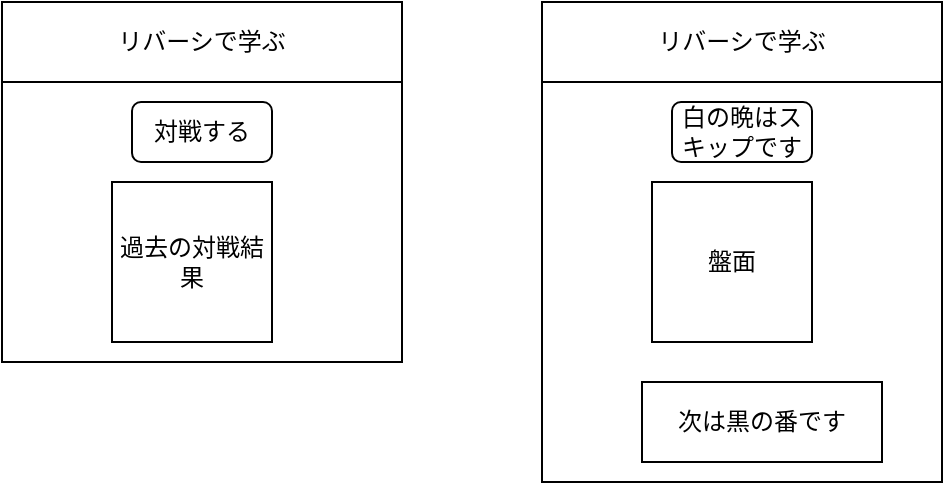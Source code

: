 <mxfile>
    <diagram id="WCPUqrGfc1Wk92YMNqbC" name="Page-1">
        <mxGraphModel dx="520" dy="805" grid="1" gridSize="10" guides="1" tooltips="1" connect="1" arrows="1" fold="1" page="1" pageScale="1" pageWidth="827" pageHeight="1169" math="0" shadow="0">
            <root>
                <mxCell id="0"/>
                <mxCell id="1" parent="0"/>
                <mxCell id="3" value="" style="rounded=0;whiteSpace=wrap;html=1;" vertex="1" parent="1">
                    <mxGeometry x="120" y="180" width="200" height="180" as="geometry"/>
                </mxCell>
                <mxCell id="5" value="リバーシで学ぶ" style="rounded=0;whiteSpace=wrap;html=1;" vertex="1" parent="1">
                    <mxGeometry x="120" y="180" width="200" height="40" as="geometry"/>
                </mxCell>
                <mxCell id="6" value="対戦する" style="rounded=1;whiteSpace=wrap;html=1;" vertex="1" parent="1">
                    <mxGeometry x="185" y="230" width="70" height="30" as="geometry"/>
                </mxCell>
                <mxCell id="8" value="過去の対戦結果" style="whiteSpace=wrap;html=1;aspect=fixed;" vertex="1" parent="1">
                    <mxGeometry x="175" y="270" width="80" height="80" as="geometry"/>
                </mxCell>
                <mxCell id="9" value="" style="rounded=0;whiteSpace=wrap;html=1;" vertex="1" parent="1">
                    <mxGeometry x="390" y="180" width="200" height="240" as="geometry"/>
                </mxCell>
                <mxCell id="10" value="リバーシで学ぶ" style="rounded=0;whiteSpace=wrap;html=1;" vertex="1" parent="1">
                    <mxGeometry x="390" y="180" width="200" height="40" as="geometry"/>
                </mxCell>
                <mxCell id="11" value="白の晩はスキップです" style="rounded=1;whiteSpace=wrap;html=1;" vertex="1" parent="1">
                    <mxGeometry x="455" y="230" width="70" height="30" as="geometry"/>
                </mxCell>
                <mxCell id="12" value="盤面" style="whiteSpace=wrap;html=1;aspect=fixed;" vertex="1" parent="1">
                    <mxGeometry x="445" y="270" width="80" height="80" as="geometry"/>
                </mxCell>
                <mxCell id="14" value="次は黒の番です" style="rounded=0;whiteSpace=wrap;html=1;" vertex="1" parent="1">
                    <mxGeometry x="440" y="370" width="120" height="40" as="geometry"/>
                </mxCell>
            </root>
        </mxGraphModel>
    </diagram>
</mxfile>